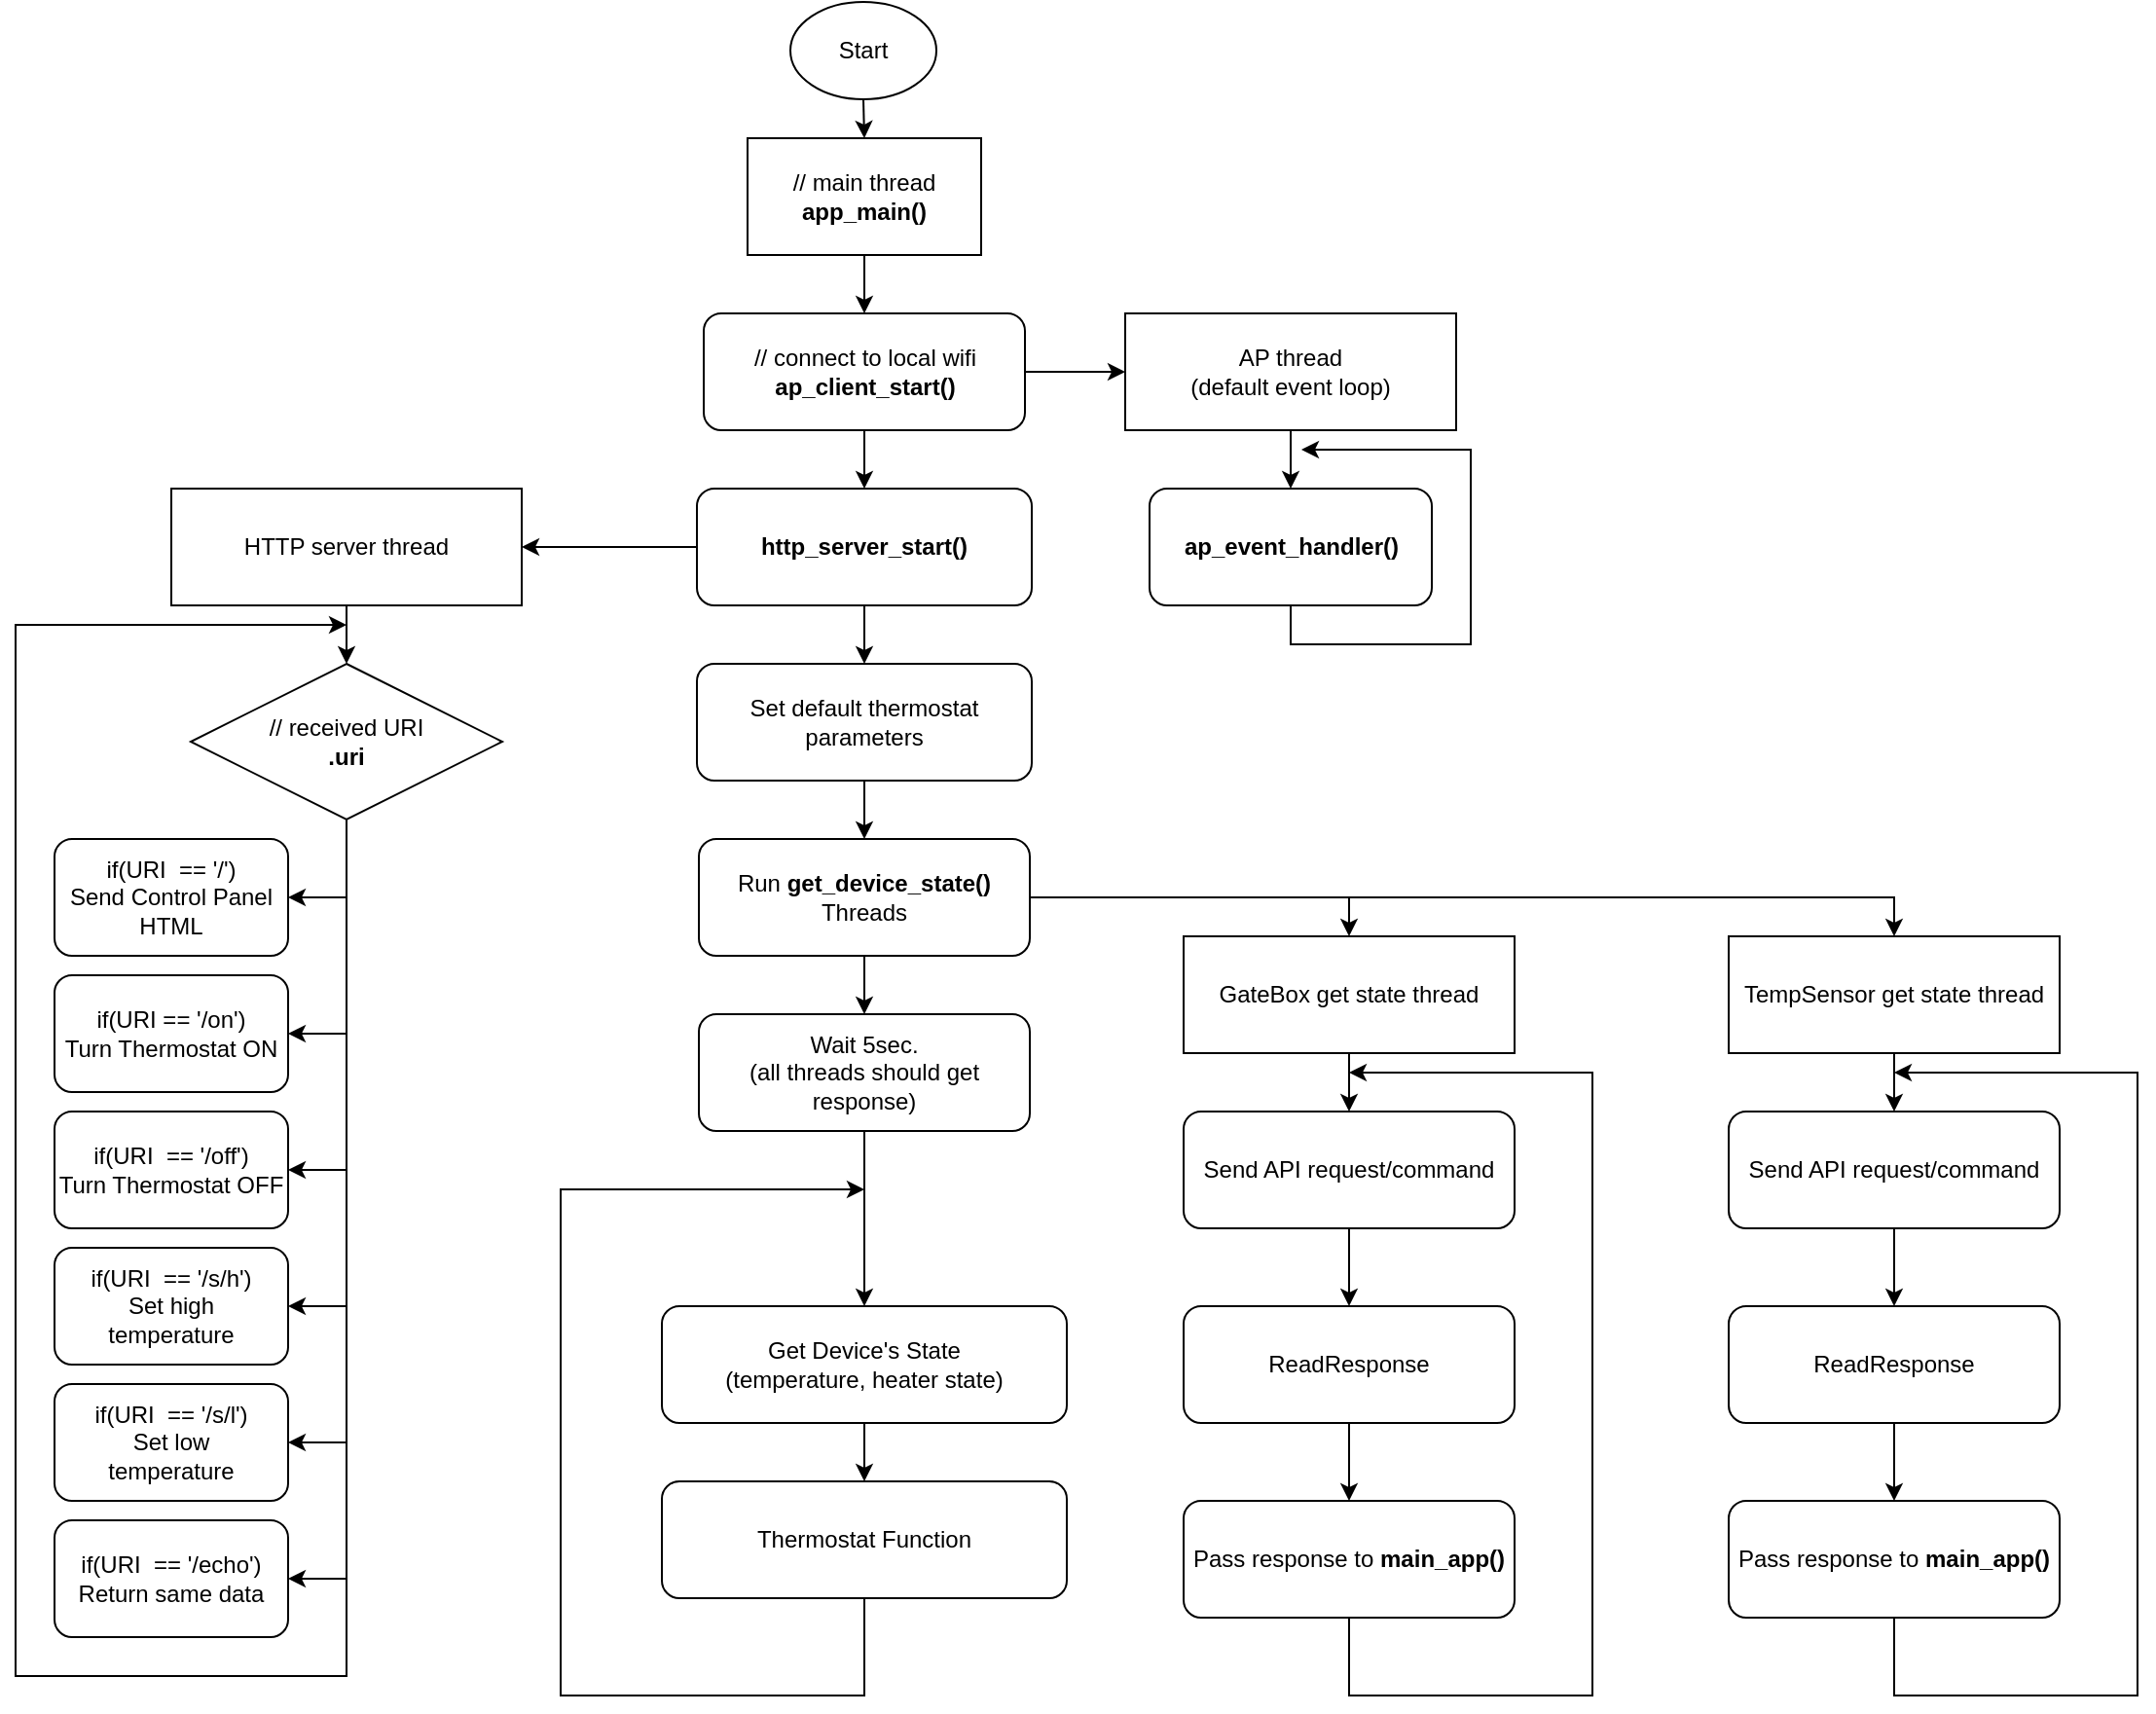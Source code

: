 <mxfile version="13.0.2" type="device"><diagram id="6e689y7eo2sXg7xRtLwn" name="Page-1"><mxGraphModel dx="2535" dy="2095" grid="1" gridSize="10" guides="1" tooltips="1" connect="1" arrows="1" fold="1" page="1" pageScale="1" pageWidth="850" pageHeight="1100" math="0" shadow="0"><root><mxCell id="0"/><mxCell id="1" parent="0"/><mxCell id="529sEkpDGyEXQH8O79ZT-9" style="edgeStyle=orthogonalEdgeStyle;rounded=0;orthogonalLoop=1;jettySize=auto;html=1;exitX=0.5;exitY=1;exitDx=0;exitDy=0;entryX=0.5;entryY=0;entryDx=0;entryDy=0;" edge="1" parent="1" source="529sEkpDGyEXQH8O79ZT-2" target="529sEkpDGyEXQH8O79ZT-6"><mxGeometry relative="1" as="geometry"/></mxCell><mxCell id="529sEkpDGyEXQH8O79ZT-2" value="Start" style="ellipse;whiteSpace=wrap;html=1;" vertex="1" parent="1"><mxGeometry x="388" y="10" width="75" height="50" as="geometry"/></mxCell><mxCell id="529sEkpDGyEXQH8O79ZT-13" style="edgeStyle=orthogonalEdgeStyle;rounded=0;orthogonalLoop=1;jettySize=auto;html=1;entryX=0;entryY=0.5;entryDx=0;entryDy=0;" edge="1" parent="1" source="529sEkpDGyEXQH8O79ZT-3" target="529sEkpDGyEXQH8O79ZT-12"><mxGeometry relative="1" as="geometry"/></mxCell><mxCell id="529sEkpDGyEXQH8O79ZT-20" style="edgeStyle=orthogonalEdgeStyle;rounded=0;orthogonalLoop=1;jettySize=auto;html=1;entryX=0.5;entryY=0;entryDx=0;entryDy=0;" edge="1" parent="1" source="529sEkpDGyEXQH8O79ZT-3" target="529sEkpDGyEXQH8O79ZT-19"><mxGeometry relative="1" as="geometry"/></mxCell><mxCell id="529sEkpDGyEXQH8O79ZT-3" value="&lt;div&gt;// connect to local wifi&lt;br&gt;&lt;/div&gt;&lt;div&gt;&lt;b&gt;ap_client_start() &lt;/b&gt;&lt;br&gt;&lt;/div&gt;" style="rounded=1;whiteSpace=wrap;html=1;" vertex="1" parent="1"><mxGeometry x="343.5" y="170" width="165" height="60" as="geometry"/></mxCell><mxCell id="529sEkpDGyEXQH8O79ZT-5" style="edgeStyle=orthogonalEdgeStyle;rounded=0;orthogonalLoop=1;jettySize=auto;html=1;exitX=0.5;exitY=1;exitDx=0;exitDy=0;" edge="1" parent="1" source="529sEkpDGyEXQH8O79ZT-3" target="529sEkpDGyEXQH8O79ZT-3"><mxGeometry relative="1" as="geometry"/></mxCell><mxCell id="529sEkpDGyEXQH8O79ZT-11" style="edgeStyle=orthogonalEdgeStyle;rounded=0;orthogonalLoop=1;jettySize=auto;html=1;entryX=0.5;entryY=0;entryDx=0;entryDy=0;" edge="1" parent="1" source="529sEkpDGyEXQH8O79ZT-6" target="529sEkpDGyEXQH8O79ZT-3"><mxGeometry relative="1" as="geometry"/></mxCell><mxCell id="529sEkpDGyEXQH8O79ZT-6" value="&lt;div&gt;// main thread&lt;br&gt;&lt;/div&gt;&lt;div&gt;&lt;b&gt;app_main()&lt;/b&gt;&lt;/div&gt;" style="rounded=0;whiteSpace=wrap;html=1;" vertex="1" parent="1"><mxGeometry x="366" y="80" width="120" height="60" as="geometry"/></mxCell><mxCell id="529sEkpDGyEXQH8O79ZT-16" style="edgeStyle=orthogonalEdgeStyle;rounded=0;orthogonalLoop=1;jettySize=auto;html=1;exitX=0.5;exitY=1;exitDx=0;exitDy=0;entryX=0.5;entryY=0;entryDx=0;entryDy=0;" edge="1" parent="1" source="529sEkpDGyEXQH8O79ZT-12" target="529sEkpDGyEXQH8O79ZT-15"><mxGeometry relative="1" as="geometry"/></mxCell><mxCell id="529sEkpDGyEXQH8O79ZT-12" value="AP thread&lt;br&gt;&lt;div&gt;(default event loop)&lt;/div&gt;" style="rounded=0;whiteSpace=wrap;html=1;" vertex="1" parent="1"><mxGeometry x="560" y="170" width="170" height="60" as="geometry"/></mxCell><mxCell id="529sEkpDGyEXQH8O79ZT-17" style="edgeStyle=orthogonalEdgeStyle;rounded=0;orthogonalLoop=1;jettySize=auto;html=1;exitX=0.5;exitY=1;exitDx=0;exitDy=0;" edge="1" parent="1" source="529sEkpDGyEXQH8O79ZT-15"><mxGeometry relative="1" as="geometry"><mxPoint x="650" y="240" as="targetPoint"/></mxGeometry></mxCell><mxCell id="529sEkpDGyEXQH8O79ZT-15" value="&lt;b&gt;ap_event_handler()&lt;/b&gt;" style="rounded=1;whiteSpace=wrap;html=1;" vertex="1" parent="1"><mxGeometry x="572.5" y="260" width="145" height="60" as="geometry"/></mxCell><mxCell id="529sEkpDGyEXQH8O79ZT-22" style="edgeStyle=orthogonalEdgeStyle;rounded=0;orthogonalLoop=1;jettySize=auto;html=1;exitX=0;exitY=0.5;exitDx=0;exitDy=0;entryX=1;entryY=0.5;entryDx=0;entryDy=0;" edge="1" parent="1" source="529sEkpDGyEXQH8O79ZT-19" target="529sEkpDGyEXQH8O79ZT-21"><mxGeometry relative="1" as="geometry"/></mxCell><mxCell id="529sEkpDGyEXQH8O79ZT-58" style="edgeStyle=orthogonalEdgeStyle;rounded=0;orthogonalLoop=1;jettySize=auto;html=1;entryX=0.5;entryY=0;entryDx=0;entryDy=0;" edge="1" parent="1" source="529sEkpDGyEXQH8O79ZT-19" target="529sEkpDGyEXQH8O79ZT-50"><mxGeometry relative="1" as="geometry"/></mxCell><mxCell id="529sEkpDGyEXQH8O79ZT-19" value="&lt;b&gt;http_server_start()&lt;/b&gt;" style="rounded=1;whiteSpace=wrap;html=1;" vertex="1" parent="1"><mxGeometry x="340" y="260" width="172" height="60" as="geometry"/></mxCell><mxCell id="529sEkpDGyEXQH8O79ZT-25" style="edgeStyle=orthogonalEdgeStyle;rounded=0;orthogonalLoop=1;jettySize=auto;html=1;exitX=0.5;exitY=1;exitDx=0;exitDy=0;entryX=0.5;entryY=0;entryDx=0;entryDy=0;" edge="1" parent="1" source="529sEkpDGyEXQH8O79ZT-21" target="529sEkpDGyEXQH8O79ZT-24"><mxGeometry relative="1" as="geometry"><mxPoint x="160" y="340" as="targetPoint"/></mxGeometry></mxCell><mxCell id="529sEkpDGyEXQH8O79ZT-21" value="&lt;div&gt;&lt;br&gt;&lt;/div&gt;&lt;div&gt;HTTP server thread&lt;/div&gt;&lt;div&gt;&lt;br&gt;&lt;/div&gt;" style="rounded=0;whiteSpace=wrap;html=1;" vertex="1" parent="1"><mxGeometry x="70" y="260" width="180" height="60" as="geometry"/></mxCell><mxCell id="529sEkpDGyEXQH8O79ZT-34" style="edgeStyle=orthogonalEdgeStyle;rounded=0;orthogonalLoop=1;jettySize=auto;html=1;" edge="1" parent="1" source="529sEkpDGyEXQH8O79ZT-24"><mxGeometry relative="1" as="geometry"><mxPoint x="160" y="330" as="targetPoint"/><Array as="points"><mxPoint x="160" y="870"/><mxPoint x="-10" y="870"/><mxPoint x="-10" y="330"/></Array></mxGeometry></mxCell><mxCell id="529sEkpDGyEXQH8O79ZT-43" style="edgeStyle=orthogonalEdgeStyle;rounded=0;orthogonalLoop=1;jettySize=auto;html=1;exitX=0.5;exitY=1;exitDx=0;exitDy=0;entryX=1;entryY=0.5;entryDx=0;entryDy=0;" edge="1" parent="1" source="529sEkpDGyEXQH8O79ZT-24" target="529sEkpDGyEXQH8O79ZT-33"><mxGeometry relative="1" as="geometry"/></mxCell><mxCell id="529sEkpDGyEXQH8O79ZT-45" style="edgeStyle=orthogonalEdgeStyle;rounded=0;orthogonalLoop=1;jettySize=auto;html=1;entryX=1;entryY=0.5;entryDx=0;entryDy=0;" edge="1" parent="1" source="529sEkpDGyEXQH8O79ZT-24" target="529sEkpDGyEXQH8O79ZT-36"><mxGeometry relative="1" as="geometry"/></mxCell><mxCell id="529sEkpDGyEXQH8O79ZT-46" style="edgeStyle=orthogonalEdgeStyle;rounded=0;orthogonalLoop=1;jettySize=auto;html=1;entryX=1;entryY=0.5;entryDx=0;entryDy=0;" edge="1" parent="1" source="529sEkpDGyEXQH8O79ZT-24" target="529sEkpDGyEXQH8O79ZT-37"><mxGeometry relative="1" as="geometry"/></mxCell><mxCell id="529sEkpDGyEXQH8O79ZT-47" style="edgeStyle=orthogonalEdgeStyle;rounded=0;orthogonalLoop=1;jettySize=auto;html=1;entryX=1;entryY=0.5;entryDx=0;entryDy=0;" edge="1" parent="1" source="529sEkpDGyEXQH8O79ZT-24" target="529sEkpDGyEXQH8O79ZT-39"><mxGeometry relative="1" as="geometry"/></mxCell><mxCell id="529sEkpDGyEXQH8O79ZT-48" style="edgeStyle=orthogonalEdgeStyle;rounded=0;orthogonalLoop=1;jettySize=auto;html=1;entryX=1;entryY=0.5;entryDx=0;entryDy=0;" edge="1" parent="1" source="529sEkpDGyEXQH8O79ZT-24" target="529sEkpDGyEXQH8O79ZT-40"><mxGeometry relative="1" as="geometry"/></mxCell><mxCell id="529sEkpDGyEXQH8O79ZT-49" style="edgeStyle=orthogonalEdgeStyle;rounded=0;orthogonalLoop=1;jettySize=auto;html=1;entryX=1;entryY=0.5;entryDx=0;entryDy=0;" edge="1" parent="1" source="529sEkpDGyEXQH8O79ZT-24" target="529sEkpDGyEXQH8O79ZT-41"><mxGeometry relative="1" as="geometry"/></mxCell><mxCell id="529sEkpDGyEXQH8O79ZT-24" value="// received URI&lt;br&gt;&lt;div&gt;&lt;b&gt;.uri&lt;/b&gt;&lt;/div&gt;" style="rhombus;whiteSpace=wrap;html=1;" vertex="1" parent="1"><mxGeometry x="80" y="350" width="160" height="80" as="geometry"/></mxCell><mxCell id="529sEkpDGyEXQH8O79ZT-33" value="&lt;div&gt;if(URI&amp;nbsp; == '/')&lt;/div&gt;&lt;div&gt;Send Control Panel HTML&lt;br&gt;&lt;/div&gt;" style="rounded=1;whiteSpace=wrap;html=1;" vertex="1" parent="1"><mxGeometry x="10" y="440" width="120" height="60" as="geometry"/></mxCell><mxCell id="529sEkpDGyEXQH8O79ZT-36" value="&lt;div&gt;if(URI == '/on')&lt;/div&gt;&lt;div&gt;Turn Thermostat ON&lt;br&gt;&lt;/div&gt;" style="rounded=1;whiteSpace=wrap;html=1;" vertex="1" parent="1"><mxGeometry x="10" y="510" width="120" height="60" as="geometry"/></mxCell><mxCell id="529sEkpDGyEXQH8O79ZT-37" value="&lt;div&gt;if(URI&amp;nbsp; == '/off')&lt;/div&gt;&lt;div&gt;Turn Thermostat OFF&lt;/div&gt;" style="rounded=1;whiteSpace=wrap;html=1;" vertex="1" parent="1"><mxGeometry x="10" y="580" width="120" height="60" as="geometry"/></mxCell><mxCell id="529sEkpDGyEXQH8O79ZT-39" value="&lt;div&gt;if(URI&amp;nbsp; == '/s/h')&lt;/div&gt;&lt;div&gt;Set high&lt;/div&gt;&lt;div&gt;temperature&lt;br&gt;&lt;/div&gt;" style="rounded=1;whiteSpace=wrap;html=1;" vertex="1" parent="1"><mxGeometry x="10" y="650" width="120" height="60" as="geometry"/></mxCell><mxCell id="529sEkpDGyEXQH8O79ZT-40" value="&lt;div&gt;if(URI&amp;nbsp; == '/s/l')&lt;/div&gt;&lt;div&gt;Set low &lt;br&gt;&lt;/div&gt;&lt;div&gt;temperature&lt;br&gt;&lt;/div&gt;" style="rounded=1;whiteSpace=wrap;html=1;" vertex="1" parent="1"><mxGeometry x="10" y="720" width="120" height="60" as="geometry"/></mxCell><mxCell id="529sEkpDGyEXQH8O79ZT-41" value="&lt;div&gt;if(URI&amp;nbsp; == '/echo')&lt;/div&gt;&lt;div&gt;Return same data&lt;br&gt;&lt;/div&gt;" style="rounded=1;whiteSpace=wrap;html=1;" vertex="1" parent="1"><mxGeometry x="10" y="790" width="120" height="60" as="geometry"/></mxCell><mxCell id="529sEkpDGyEXQH8O79ZT-66" style="edgeStyle=orthogonalEdgeStyle;rounded=0;orthogonalLoop=1;jettySize=auto;html=1;entryX=0.5;entryY=0;entryDx=0;entryDy=0;" edge="1" parent="1" source="529sEkpDGyEXQH8O79ZT-50" target="529sEkpDGyEXQH8O79ZT-61"><mxGeometry relative="1" as="geometry"/></mxCell><mxCell id="529sEkpDGyEXQH8O79ZT-50" value="Set default thermostat parameters" style="rounded=1;whiteSpace=wrap;html=1;" vertex="1" parent="1"><mxGeometry x="340" y="350" width="172" height="60" as="geometry"/></mxCell><mxCell id="529sEkpDGyEXQH8O79ZT-68" style="edgeStyle=orthogonalEdgeStyle;rounded=0;orthogonalLoop=1;jettySize=auto;html=1;entryX=0.5;entryY=0;entryDx=0;entryDy=0;" edge="1" parent="1" source="529sEkpDGyEXQH8O79ZT-61" target="529sEkpDGyEXQH8O79ZT-67"><mxGeometry relative="1" as="geometry"/></mxCell><mxCell id="529sEkpDGyEXQH8O79ZT-92" style="edgeStyle=orthogonalEdgeStyle;rounded=0;orthogonalLoop=1;jettySize=auto;html=1;entryX=0.5;entryY=0;entryDx=0;entryDy=0;" edge="1" parent="1" source="529sEkpDGyEXQH8O79ZT-61" target="529sEkpDGyEXQH8O79ZT-69"><mxGeometry relative="1" as="geometry"/></mxCell><mxCell id="529sEkpDGyEXQH8O79ZT-93" style="edgeStyle=orthogonalEdgeStyle;rounded=0;orthogonalLoop=1;jettySize=auto;html=1;entryX=0.5;entryY=0;entryDx=0;entryDy=0;" edge="1" parent="1" source="529sEkpDGyEXQH8O79ZT-61" target="529sEkpDGyEXQH8O79ZT-85"><mxGeometry relative="1" as="geometry"/></mxCell><mxCell id="529sEkpDGyEXQH8O79ZT-61" value="&lt;div&gt;Run &lt;b&gt;get_device_state()&lt;/b&gt;&lt;/div&gt;&lt;div&gt;Threads&lt;br&gt;&lt;/div&gt;" style="rounded=1;whiteSpace=wrap;html=1;" vertex="1" parent="1"><mxGeometry x="341" y="440" width="170" height="60" as="geometry"/></mxCell><mxCell id="529sEkpDGyEXQH8O79ZT-97" style="edgeStyle=orthogonalEdgeStyle;rounded=0;orthogonalLoop=1;jettySize=auto;html=1;" edge="1" parent="1" source="529sEkpDGyEXQH8O79ZT-67" target="529sEkpDGyEXQH8O79ZT-95"><mxGeometry relative="1" as="geometry"/></mxCell><mxCell id="529sEkpDGyEXQH8O79ZT-67" value="&lt;div&gt;Wait 5sec.&lt;/div&gt;&lt;div&gt;(all threads should get response) &lt;br&gt;&lt;/div&gt;" style="rounded=1;whiteSpace=wrap;html=1;" vertex="1" parent="1"><mxGeometry x="341" y="530" width="170" height="60" as="geometry"/></mxCell><mxCell id="529sEkpDGyEXQH8O79ZT-71" style="edgeStyle=orthogonalEdgeStyle;rounded=0;orthogonalLoop=1;jettySize=auto;html=1;" edge="1" parent="1" source="529sEkpDGyEXQH8O79ZT-69"><mxGeometry relative="1" as="geometry"><mxPoint x="675" y="580" as="targetPoint"/></mxGeometry></mxCell><mxCell id="529sEkpDGyEXQH8O79ZT-69" value="GateBox get state thread" style="rounded=0;whiteSpace=wrap;html=1;" vertex="1" parent="1"><mxGeometry x="590" y="490" width="170" height="60" as="geometry"/></mxCell><mxCell id="529sEkpDGyEXQH8O79ZT-78" style="edgeStyle=orthogonalEdgeStyle;rounded=0;orthogonalLoop=1;jettySize=auto;html=1;" edge="1" parent="1" source="529sEkpDGyEXQH8O79ZT-73"><mxGeometry relative="1" as="geometry"><mxPoint x="675" y="680" as="targetPoint"/></mxGeometry></mxCell><mxCell id="529sEkpDGyEXQH8O79ZT-73" value="Send API request/command" style="rounded=1;whiteSpace=wrap;html=1;" vertex="1" parent="1"><mxGeometry x="590" y="580" width="170" height="60" as="geometry"/></mxCell><mxCell id="529sEkpDGyEXQH8O79ZT-80" style="edgeStyle=orthogonalEdgeStyle;rounded=0;orthogonalLoop=1;jettySize=auto;html=1;" edge="1" parent="1" source="529sEkpDGyEXQH8O79ZT-79"><mxGeometry relative="1" as="geometry"><mxPoint x="675" y="780" as="targetPoint"/></mxGeometry></mxCell><mxCell id="529sEkpDGyEXQH8O79ZT-79" value="ReadResponse" style="rounded=1;whiteSpace=wrap;html=1;" vertex="1" parent="1"><mxGeometry x="590" y="680" width="170" height="60" as="geometry"/></mxCell><mxCell id="529sEkpDGyEXQH8O79ZT-82" style="edgeStyle=orthogonalEdgeStyle;rounded=0;orthogonalLoop=1;jettySize=auto;html=1;" edge="1" parent="1" source="529sEkpDGyEXQH8O79ZT-81"><mxGeometry relative="1" as="geometry"><mxPoint x="675" y="560" as="targetPoint"/><Array as="points"><mxPoint x="675" y="880"/><mxPoint x="800" y="880"/></Array></mxGeometry></mxCell><mxCell id="529sEkpDGyEXQH8O79ZT-81" value="Pass response to &lt;b&gt;main_app()&lt;/b&gt;" style="rounded=1;whiteSpace=wrap;html=1;" vertex="1" parent="1"><mxGeometry x="590" y="780" width="170" height="60" as="geometry"/></mxCell><mxCell id="529sEkpDGyEXQH8O79ZT-84" style="edgeStyle=orthogonalEdgeStyle;rounded=0;orthogonalLoop=1;jettySize=auto;html=1;" edge="1" source="529sEkpDGyEXQH8O79ZT-85" parent="1"><mxGeometry relative="1" as="geometry"><mxPoint x="955" y="580" as="targetPoint"/></mxGeometry></mxCell><mxCell id="529sEkpDGyEXQH8O79ZT-85" value="TempSensor get state thread" style="rounded=0;whiteSpace=wrap;html=1;" vertex="1" parent="1"><mxGeometry x="870" y="490" width="170" height="60" as="geometry"/></mxCell><mxCell id="529sEkpDGyEXQH8O79ZT-86" style="edgeStyle=orthogonalEdgeStyle;rounded=0;orthogonalLoop=1;jettySize=auto;html=1;" edge="1" source="529sEkpDGyEXQH8O79ZT-87" parent="1"><mxGeometry relative="1" as="geometry"><mxPoint x="955" y="680" as="targetPoint"/></mxGeometry></mxCell><mxCell id="529sEkpDGyEXQH8O79ZT-87" value="Send API request/command" style="rounded=1;whiteSpace=wrap;html=1;" vertex="1" parent="1"><mxGeometry x="870" y="580" width="170" height="60" as="geometry"/></mxCell><mxCell id="529sEkpDGyEXQH8O79ZT-88" style="edgeStyle=orthogonalEdgeStyle;rounded=0;orthogonalLoop=1;jettySize=auto;html=1;" edge="1" source="529sEkpDGyEXQH8O79ZT-89" parent="1"><mxGeometry relative="1" as="geometry"><mxPoint x="955" y="780" as="targetPoint"/></mxGeometry></mxCell><mxCell id="529sEkpDGyEXQH8O79ZT-89" value="ReadResponse" style="rounded=1;whiteSpace=wrap;html=1;" vertex="1" parent="1"><mxGeometry x="870" y="680" width="170" height="60" as="geometry"/></mxCell><mxCell id="529sEkpDGyEXQH8O79ZT-90" style="edgeStyle=orthogonalEdgeStyle;rounded=0;orthogonalLoop=1;jettySize=auto;html=1;" edge="1" source="529sEkpDGyEXQH8O79ZT-91" parent="1"><mxGeometry relative="1" as="geometry"><mxPoint x="955" y="560" as="targetPoint"/><Array as="points"><mxPoint x="955" y="880"/><mxPoint x="1080" y="880"/></Array></mxGeometry></mxCell><mxCell id="529sEkpDGyEXQH8O79ZT-91" value="Pass response to &lt;b&gt;main_app()&lt;/b&gt;" style="rounded=1;whiteSpace=wrap;html=1;" vertex="1" parent="1"><mxGeometry x="870" y="780" width="170" height="60" as="geometry"/></mxCell><mxCell id="529sEkpDGyEXQH8O79ZT-99" style="edgeStyle=orthogonalEdgeStyle;rounded=0;orthogonalLoop=1;jettySize=auto;html=1;entryX=0.5;entryY=0;entryDx=0;entryDy=0;" edge="1" parent="1" source="529sEkpDGyEXQH8O79ZT-95" target="529sEkpDGyEXQH8O79ZT-98"><mxGeometry relative="1" as="geometry"/></mxCell><mxCell id="529sEkpDGyEXQH8O79ZT-95" value="&lt;div&gt;Get Device's State &lt;br&gt;&lt;/div&gt;&lt;div&gt;(temperature, heater state)&lt;br&gt;&lt;/div&gt;" style="rounded=1;whiteSpace=wrap;html=1;" vertex="1" parent="1"><mxGeometry x="322" y="680" width="208" height="60" as="geometry"/></mxCell><mxCell id="529sEkpDGyEXQH8O79ZT-100" style="edgeStyle=orthogonalEdgeStyle;rounded=0;orthogonalLoop=1;jettySize=auto;html=1;" edge="1" parent="1" source="529sEkpDGyEXQH8O79ZT-98"><mxGeometry relative="1" as="geometry"><mxPoint x="426" y="620" as="targetPoint"/><Array as="points"><mxPoint x="426" y="880"/><mxPoint x="270" y="880"/></Array></mxGeometry></mxCell><mxCell id="529sEkpDGyEXQH8O79ZT-98" value="Thermostat Function" style="rounded=1;whiteSpace=wrap;html=1;" vertex="1" parent="1"><mxGeometry x="322" y="770" width="208" height="60" as="geometry"/></mxCell></root></mxGraphModel></diagram></mxfile>